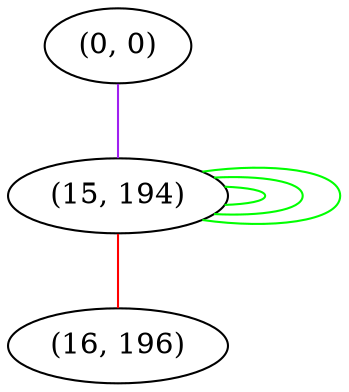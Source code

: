 graph "" {
"(0, 0)";
"(15, 194)";
"(16, 196)";
"(0, 0)" -- "(15, 194)"  [color=purple, key=0, weight=4];
"(15, 194)" -- "(15, 194)"  [color=green, key=0, weight=2];
"(15, 194)" -- "(15, 194)"  [color=green, key=1, weight=2];
"(15, 194)" -- "(15, 194)"  [color=green, key=2, weight=2];
"(15, 194)" -- "(16, 196)"  [color=red, key=0, weight=1];
}
